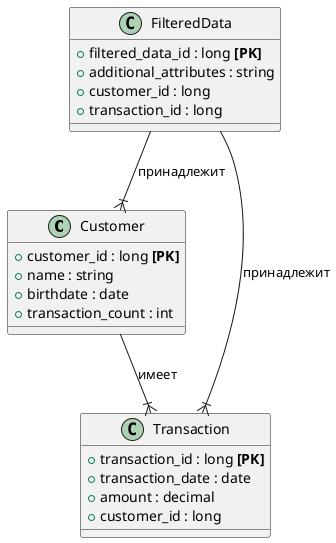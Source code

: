 @startuml
!define ENTITY class

!define PRIMARY_KEY_FIELD <b>[PK]</b>

ENTITY Customer {
  + customer_id : long PRIMARY_KEY_FIELD
  + name : string
  + birthdate : date
  + transaction_count : int
}

ENTITY Transaction {
  + transaction_id : long PRIMARY_KEY_FIELD
  + transaction_date : date
  + amount : decimal
  + customer_id : long
}

ENTITY FilteredData {
  + filtered_data_id : long PRIMARY_KEY_FIELD
  + additional_attributes : string
  + customer_id : long
  + transaction_id : long
}

Customer --|{ Transaction : имеет
FilteredData --|{ Customer : принадлежит
FilteredData --|{ Transaction : принадлежит
@enduml
